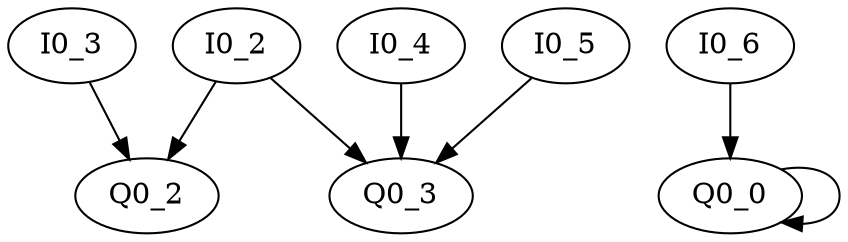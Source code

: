 digraph StateDiagram {
  "I0_3" -> "Q0_2";
  "I0_2" -> "Q0_2";
  "I0_4" -> "Q0_3";
  "I0_5" -> "Q0_3";
  "I0_2" -> "Q0_3";
  "Q0_0" -> "Q0_0";
  "I0_6" -> "Q0_0";
}
